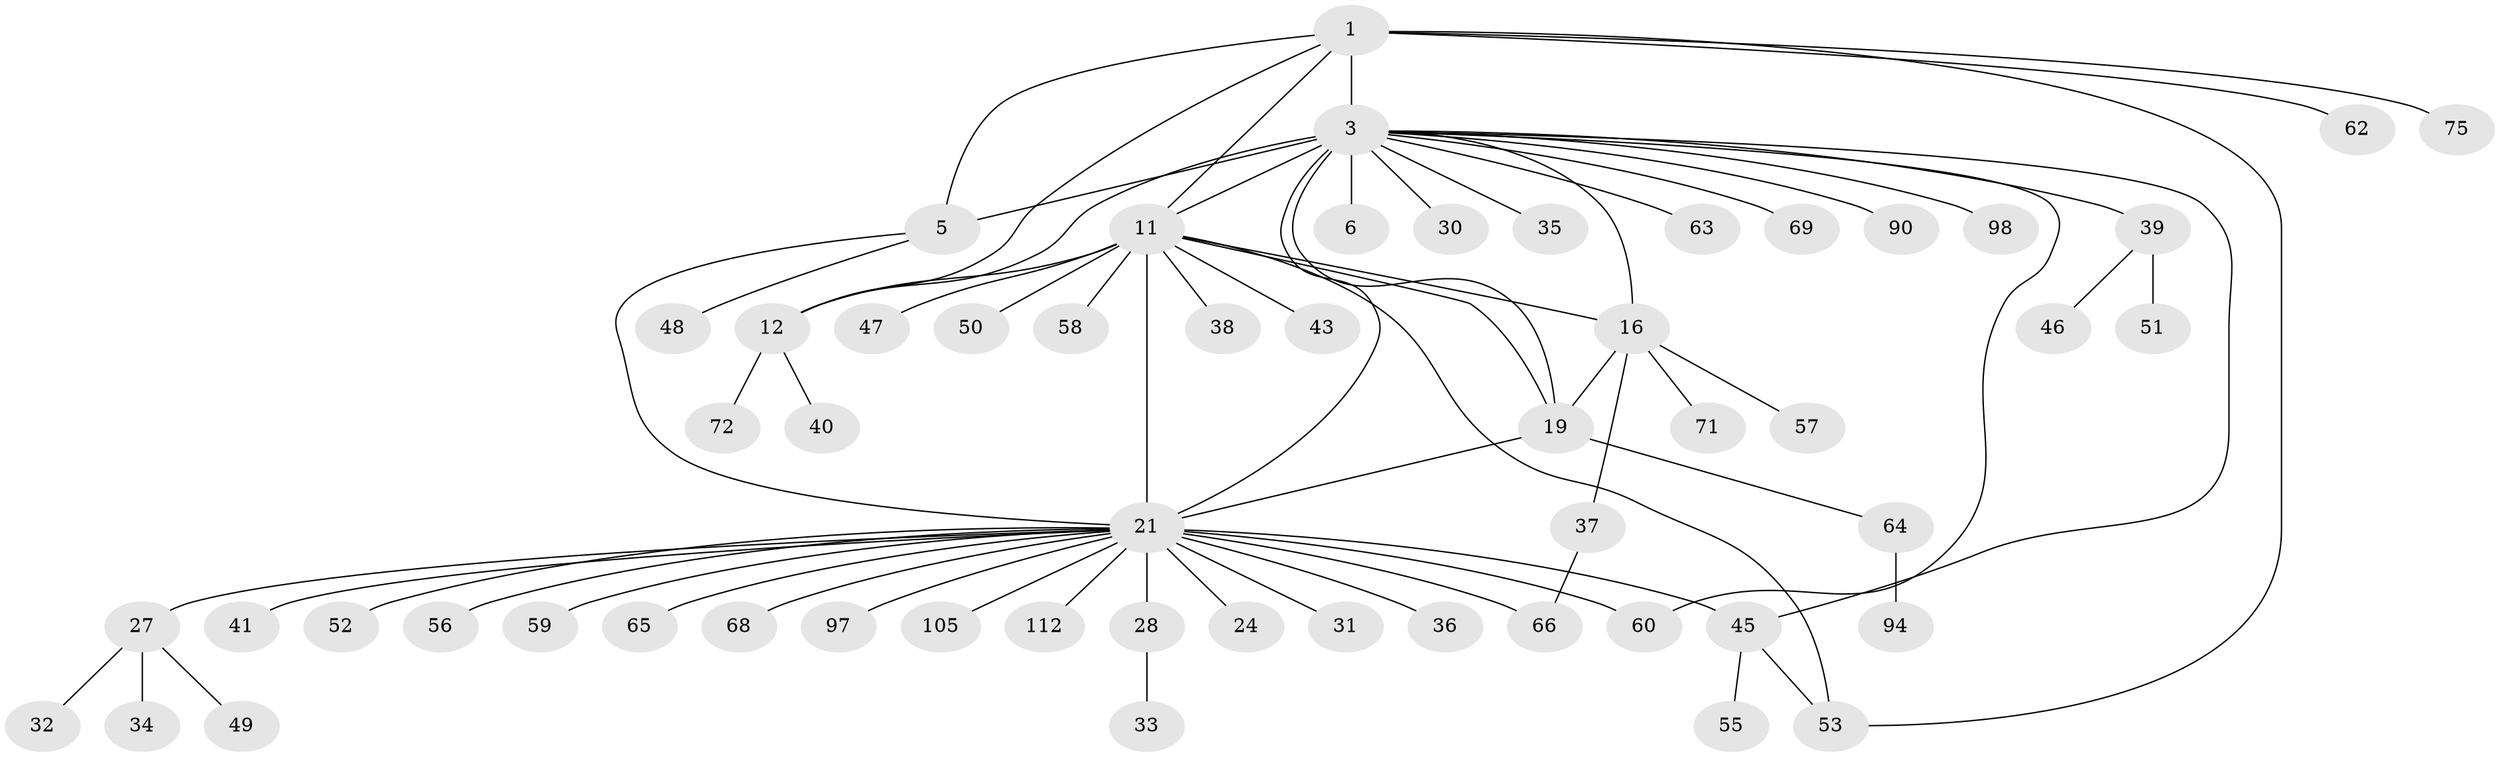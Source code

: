 // original degree distribution, {5: 0.017699115044247787, 11: 0.008849557522123894, 6: 0.04424778761061947, 4: 0.04424778761061947, 9: 0.02654867256637168, 10: 0.035398230088495575, 8: 0.035398230088495575, 13: 0.008849557522123894, 7: 0.008849557522123894, 14: 0.008849557522123894, 1: 0.5575221238938053, 2: 0.1592920353982301, 3: 0.04424778761061947}
// Generated by graph-tools (version 1.1) at 2025/16/03/09/25 04:16:02]
// undirected, 56 vertices, 70 edges
graph export_dot {
graph [start="1"]
  node [color=gray90,style=filled];
  1 [super="+2+4"];
  3 [super="+7"];
  5;
  6;
  11 [super="+14+54+15+78"];
  12 [super="+29+13"];
  16 [super="+44+17+82+103+107+108+96"];
  19 [super="+20+80+85+26"];
  21 [super="+22"];
  24;
  27;
  28;
  30;
  31;
  32;
  33;
  34 [super="+89"];
  35;
  36;
  37;
  38;
  39;
  40 [super="+61"];
  41;
  43;
  45;
  46;
  47;
  48 [super="+111"];
  49 [super="+81"];
  50;
  51;
  52;
  53;
  55;
  56;
  57;
  58;
  59;
  60;
  62 [super="+91"];
  63;
  64;
  65;
  66;
  68;
  69;
  71;
  72;
  75;
  90;
  94 [super="+101"];
  97;
  98;
  105;
  112;
  1 -- 3 [weight=3];
  1 -- 5 [weight=3];
  1 -- 75;
  1 -- 12;
  1 -- 53;
  1 -- 62;
  1 -- 11;
  3 -- 5;
  3 -- 39;
  3 -- 98;
  3 -- 35;
  3 -- 69;
  3 -- 6 [weight=4];
  3 -- 11 [weight=3];
  3 -- 12;
  3 -- 45;
  3 -- 16;
  3 -- 19;
  3 -- 21;
  3 -- 90;
  3 -- 60;
  3 -- 30;
  3 -- 63;
  5 -- 48;
  5 -- 21;
  11 -- 12 [weight=6];
  11 -- 47;
  11 -- 43 [weight=2];
  11 -- 21 [weight=2];
  11 -- 58;
  11 -- 38;
  11 -- 16 [weight=2];
  11 -- 50;
  11 -- 19 [weight=2];
  11 -- 53;
  12 -- 72;
  12 -- 40;
  16 -- 19 [weight=4];
  16 -- 57;
  16 -- 71;
  16 -- 37;
  19 -- 64;
  19 -- 21;
  21 -- 24 [weight=4];
  21 -- 52;
  21 -- 97;
  21 -- 105;
  21 -- 112;
  21 -- 65;
  21 -- 66;
  21 -- 68;
  21 -- 27;
  21 -- 28;
  21 -- 31;
  21 -- 36;
  21 -- 41;
  21 -- 45;
  21 -- 56;
  21 -- 59;
  21 -- 60;
  27 -- 32;
  27 -- 34;
  27 -- 49;
  28 -- 33;
  37 -- 66;
  39 -- 46;
  39 -- 51;
  45 -- 53;
  45 -- 55;
  64 -- 94;
}
